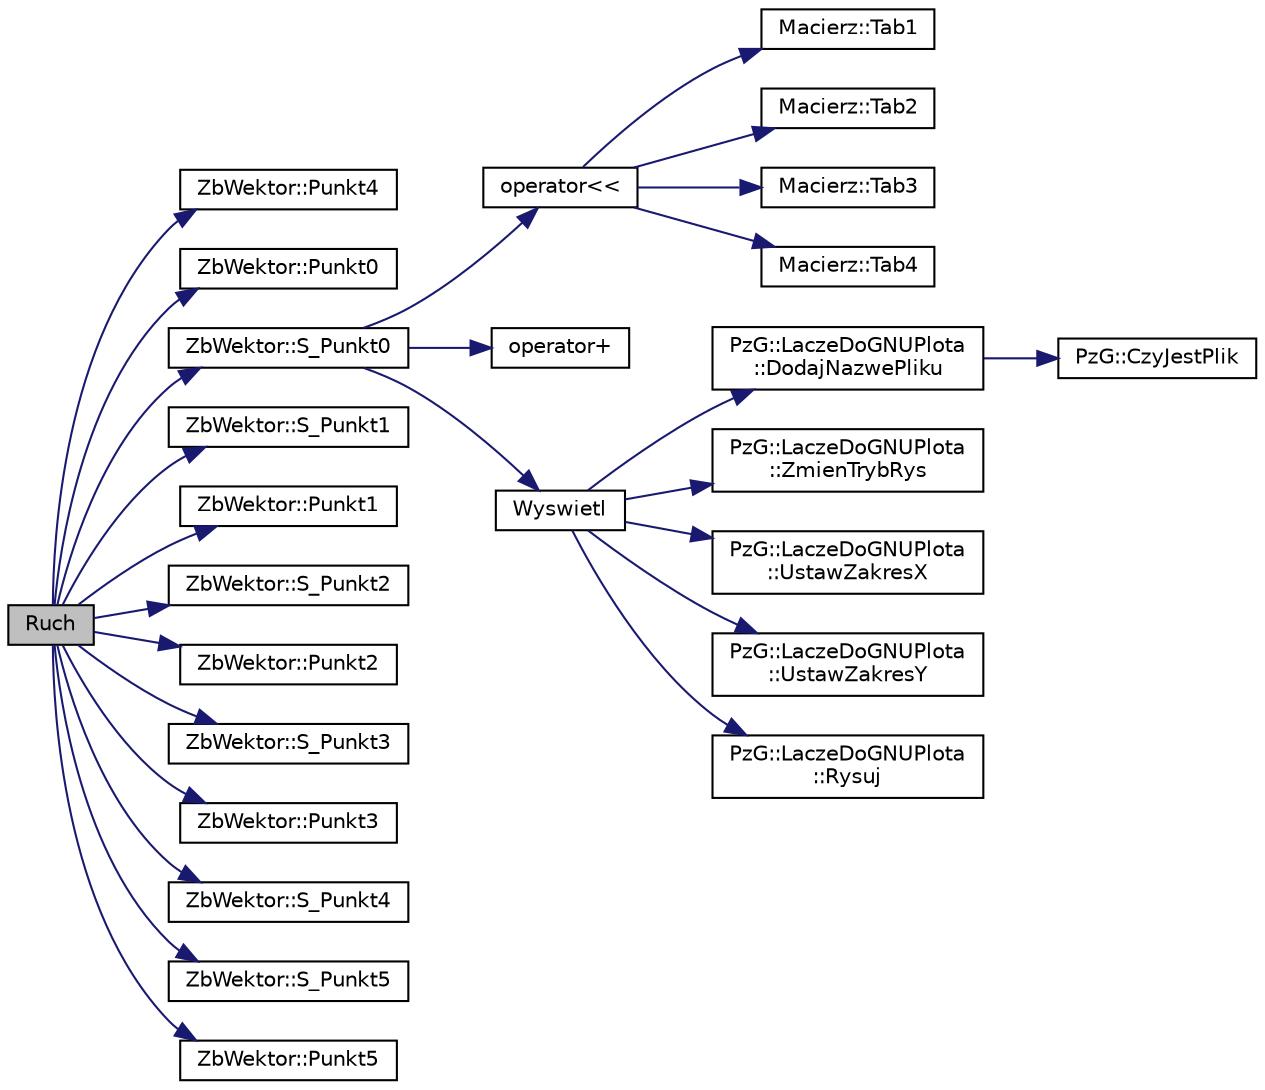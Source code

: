 digraph "Ruch"
{
  edge [fontname="Helvetica",fontsize="10",labelfontname="Helvetica",labelfontsize="10"];
  node [fontname="Helvetica",fontsize="10",shape=record];
  rankdir="LR";
  Node1 [label="Ruch",height=0.2,width=0.4,color="black", fillcolor="grey75", style="filled", fontcolor="black"];
  Node1 -> Node2 [color="midnightblue",fontsize="10",style="solid",fontname="Helvetica"];
  Node2 [label="ZbWektor::Punkt4",height=0.2,width=0.4,color="black", fillcolor="white", style="filled",URL="$class_zb_wektor.html#a97725019a838d4709993f1142a9c713a"];
  Node1 -> Node3 [color="midnightblue",fontsize="10",style="solid",fontname="Helvetica"];
  Node3 [label="ZbWektor::Punkt0",height=0.2,width=0.4,color="black", fillcolor="white", style="filled",URL="$class_zb_wektor.html#a078b5c8be4a8b7a36b2c34c0bceb6783"];
  Node1 -> Node4 [color="midnightblue",fontsize="10",style="solid",fontname="Helvetica"];
  Node4 [label="ZbWektor::S_Punkt0",height=0.2,width=0.4,color="black", fillcolor="white", style="filled",URL="$class_zb_wektor.html#a7691b8de158d9b87d05795b3144081d1"];
  Node4 -> Node5 [color="midnightblue",fontsize="10",style="solid",fontname="Helvetica"];
  Node5 [label="operator\<\<",height=0.2,width=0.4,color="black", fillcolor="white", style="filled",URL="$_macierz_8cpp.html#a012fabee0d829b8ce6998f60fe6ec1f7"];
  Node5 -> Node6 [color="midnightblue",fontsize="10",style="solid",fontname="Helvetica"];
  Node6 [label="Macierz::Tab1",height=0.2,width=0.4,color="black", fillcolor="white", style="filled",URL="$class_macierz.html#ad0759ca98158d289bdde5e37b6c7004e"];
  Node5 -> Node7 [color="midnightblue",fontsize="10",style="solid",fontname="Helvetica"];
  Node7 [label="Macierz::Tab2",height=0.2,width=0.4,color="black", fillcolor="white", style="filled",URL="$class_macierz.html#aabdfc418e27507138e5e5ecf1680aae0"];
  Node5 -> Node8 [color="midnightblue",fontsize="10",style="solid",fontname="Helvetica"];
  Node8 [label="Macierz::Tab3",height=0.2,width=0.4,color="black", fillcolor="white", style="filled",URL="$class_macierz.html#a9653feca9080cf330dd98b46188e28d4"];
  Node5 -> Node9 [color="midnightblue",fontsize="10",style="solid",fontname="Helvetica"];
  Node9 [label="Macierz::Tab4",height=0.2,width=0.4,color="black", fillcolor="white", style="filled",URL="$class_macierz.html#a825142f07e9462269e155eded7419aff"];
  Node4 -> Node10 [color="midnightblue",fontsize="10",style="solid",fontname="Helvetica"];
  Node10 [label="operator+",height=0.2,width=0.4,color="black", fillcolor="white", style="filled",URL="$_zb_wektor_8cpp.html#ab1ffad06536718d3f8651ad791da5414"];
  Node4 -> Node11 [color="midnightblue",fontsize="10",style="solid",fontname="Helvetica"];
  Node11 [label="Wyswietl",height=0.2,width=0.4,color="black", fillcolor="white", style="filled",URL="$_zb_wektor_8hh.html#af3a075cfc49458e53e60d1a6273afd71"];
  Node11 -> Node12 [color="midnightblue",fontsize="10",style="solid",fontname="Helvetica"];
  Node12 [label="PzG::LaczeDoGNUPlota\l::DodajNazwePliku",height=0.2,width=0.4,color="black", fillcolor="white", style="filled",URL="$class_pz_g_1_1_lacze_do_g_n_u_plota.html#a34bd48f57c0fd69c12bf4127a1cacd8f",tooltip="Dodaje nazwę pliku. "];
  Node12 -> Node13 [color="midnightblue",fontsize="10",style="solid",fontname="Helvetica"];
  Node13 [label="PzG::CzyJestPlik",height=0.2,width=0.4,color="black", fillcolor="white", style="filled",URL="$namespace_pz_g.html#ae1ae4d36f66c77879380ba73da8e20e3"];
  Node11 -> Node14 [color="midnightblue",fontsize="10",style="solid",fontname="Helvetica"];
  Node14 [label="PzG::LaczeDoGNUPlota\l::ZmienTrybRys",height=0.2,width=0.4,color="black", fillcolor="white", style="filled",URL="$class_pz_g_1_1_lacze_do_g_n_u_plota.html#a10950349b348fd3a3d4143e95337527c",tooltip="Zmienia tryb rysowania. "];
  Node11 -> Node15 [color="midnightblue",fontsize="10",style="solid",fontname="Helvetica"];
  Node15 [label="PzG::LaczeDoGNUPlota\l::UstawZakresX",height=0.2,width=0.4,color="black", fillcolor="white", style="filled",URL="$class_pz_g_1_1_lacze_do_g_n_u_plota.html#a9c91987dfc869d6fcea96205c581daef",tooltip="Ustawia zakres osi OX. "];
  Node11 -> Node16 [color="midnightblue",fontsize="10",style="solid",fontname="Helvetica"];
  Node16 [label="PzG::LaczeDoGNUPlota\l::UstawZakresY",height=0.2,width=0.4,color="black", fillcolor="white", style="filled",URL="$class_pz_g_1_1_lacze_do_g_n_u_plota.html#a54c6e9cf9ab2eae479451fd953c2717c",tooltip="Ustawia zakres osi OY. "];
  Node11 -> Node17 [color="midnightblue",fontsize="10",style="solid",fontname="Helvetica"];
  Node17 [label="PzG::LaczeDoGNUPlota\l::Rysuj",height=0.2,width=0.4,color="black", fillcolor="white", style="filled",URL="$class_pz_g_1_1_lacze_do_g_n_u_plota.html#a065f5b8402737cc62b0ad4f66d028335"];
  Node1 -> Node18 [color="midnightblue",fontsize="10",style="solid",fontname="Helvetica"];
  Node18 [label="ZbWektor::S_Punkt1",height=0.2,width=0.4,color="black", fillcolor="white", style="filled",URL="$class_zb_wektor.html#af6aeb5327e5fd5001cceb5e178e25838"];
  Node1 -> Node19 [color="midnightblue",fontsize="10",style="solid",fontname="Helvetica"];
  Node19 [label="ZbWektor::Punkt1",height=0.2,width=0.4,color="black", fillcolor="white", style="filled",URL="$class_zb_wektor.html#ad2b63b82ce5fb214bc661915c5293438"];
  Node1 -> Node20 [color="midnightblue",fontsize="10",style="solid",fontname="Helvetica"];
  Node20 [label="ZbWektor::S_Punkt2",height=0.2,width=0.4,color="black", fillcolor="white", style="filled",URL="$class_zb_wektor.html#a970ba3eaa47f8ff052273269a79c8417"];
  Node1 -> Node21 [color="midnightblue",fontsize="10",style="solid",fontname="Helvetica"];
  Node21 [label="ZbWektor::Punkt2",height=0.2,width=0.4,color="black", fillcolor="white", style="filled",URL="$class_zb_wektor.html#aea30688972bceb798344303a34b419d6"];
  Node1 -> Node22 [color="midnightblue",fontsize="10",style="solid",fontname="Helvetica"];
  Node22 [label="ZbWektor::S_Punkt3",height=0.2,width=0.4,color="black", fillcolor="white", style="filled",URL="$class_zb_wektor.html#a3b8ad9c7efb568f4d2e5ef823f436fa7"];
  Node1 -> Node23 [color="midnightblue",fontsize="10",style="solid",fontname="Helvetica"];
  Node23 [label="ZbWektor::Punkt3",height=0.2,width=0.4,color="black", fillcolor="white", style="filled",URL="$class_zb_wektor.html#a27a446f22af8a4f0f4a9c9084efb475d"];
  Node1 -> Node24 [color="midnightblue",fontsize="10",style="solid",fontname="Helvetica"];
  Node24 [label="ZbWektor::S_Punkt4",height=0.2,width=0.4,color="black", fillcolor="white", style="filled",URL="$class_zb_wektor.html#a233d31f11a1256a7e9c82d4ec63d955d"];
  Node1 -> Node25 [color="midnightblue",fontsize="10",style="solid",fontname="Helvetica"];
  Node25 [label="ZbWektor::S_Punkt5",height=0.2,width=0.4,color="black", fillcolor="white", style="filled",URL="$class_zb_wektor.html#ad9e82506d747f2482b181db48440286b"];
  Node1 -> Node26 [color="midnightblue",fontsize="10",style="solid",fontname="Helvetica"];
  Node26 [label="ZbWektor::Punkt5",height=0.2,width=0.4,color="black", fillcolor="white", style="filled",URL="$class_zb_wektor.html#a82da401353307d0102c28a640074938e"];
}
